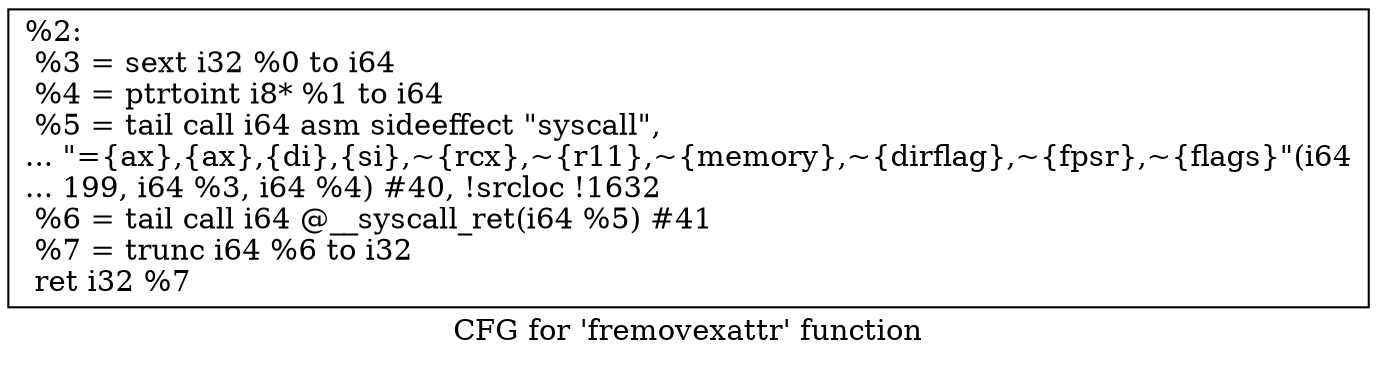 digraph "CFG for 'fremovexattr' function" {
	label="CFG for 'fremovexattr' function";

	Node0x1ea0f50 [shape=record,label="{%2:\l  %3 = sext i32 %0 to i64\l  %4 = ptrtoint i8* %1 to i64\l  %5 = tail call i64 asm sideeffect \"syscall\",\l... \"=\{ax\},\{ax\},\{di\},\{si\},~\{rcx\},~\{r11\},~\{memory\},~\{dirflag\},~\{fpsr\},~\{flags\}\"(i64\l... 199, i64 %3, i64 %4) #40, !srcloc !1632\l  %6 = tail call i64 @__syscall_ret(i64 %5) #41\l  %7 = trunc i64 %6 to i32\l  ret i32 %7\l}"];
}
